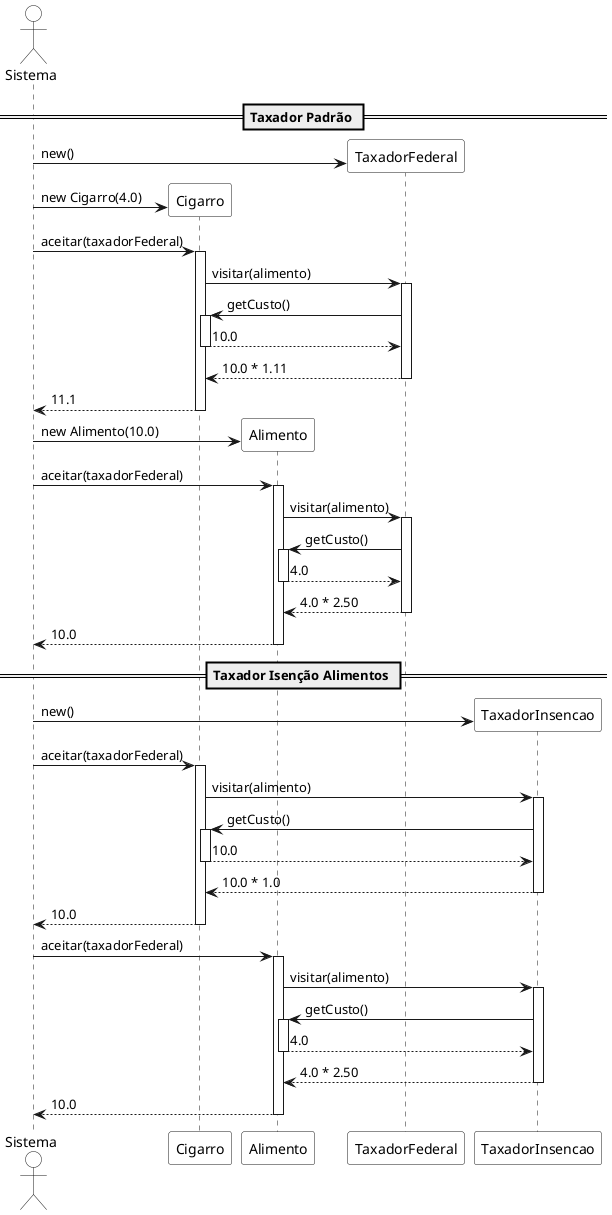 @startuml
skinparam ActorBackgroundColor white
skinparam ParticipantBackgroundColor white

actor Sistema as sistema
participant Cigarro as cigarro
participant Alimento as alimento
participant TaxadorFederal as taxadorFed
participant TaxadorInsencao as taxadorIns

== Taxador Padrão ==

sistema -> taxadorFed **: new()
sistema -> cigarro **: new Cigarro(4.0)

sistema -> cigarro ++: aceitar(taxadorFederal)
	cigarro -> taxadorFed ++: visitar(alimento)
		taxadorFed -> cigarro++: getCusto()
		return 10.0
	return 10.0 * 1.11
return 11.1

sistema -> alimento **: new Alimento(10.0)

sistema -> alimento ++: aceitar(taxadorFederal)
	alimento -> taxadorFed ++: visitar(alimento)
		taxadorFed -> alimento++: getCusto()
		return 4.0
	return 4.0 * 2.50
return 10.0

== Taxador Isenção Alimentos ==

sistema -> taxadorIns **: new()

sistema -> cigarro ++: aceitar(taxadorFederal)
	cigarro -> taxadorIns ++: visitar(alimento)
		taxadorIns -> cigarro++: getCusto()
		return 10.0
	return 10.0 * 1.0
return 10.0


sistema -> alimento ++: aceitar(taxadorFederal)
	alimento -> taxadorIns ++: visitar(alimento)
		taxadorIns -> alimento++: getCusto()
		return 4.0
	return 4.0 * 2.50
return 10.0
@enduml